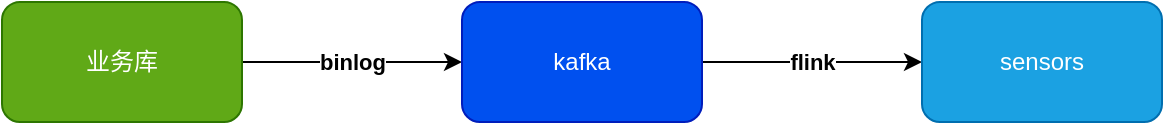 <mxfile version="20.4.0" type="github">
  <diagram id="dV589SYp812eKlmV9Laz" name="第 1 页">
    <mxGraphModel dx="1426" dy="794" grid="1" gridSize="10" guides="1" tooltips="1" connect="1" arrows="1" fold="1" page="1" pageScale="1" pageWidth="827" pageHeight="1169" math="0" shadow="0">
      <root>
        <mxCell id="0" />
        <mxCell id="1" parent="0" />
        <mxCell id="9Rvzb1KdChaz28uZKzUF-3" value="&lt;b&gt;binlog&lt;/b&gt;" style="edgeStyle=orthogonalEdgeStyle;rounded=0;orthogonalLoop=1;jettySize=auto;html=1;" edge="1" parent="1" source="9Rvzb1KdChaz28uZKzUF-1" target="9Rvzb1KdChaz28uZKzUF-2">
          <mxGeometry relative="1" as="geometry" />
        </mxCell>
        <mxCell id="9Rvzb1KdChaz28uZKzUF-1" value="业务库" style="rounded=1;whiteSpace=wrap;html=1;fillColor=#60a917;fontColor=#ffffff;strokeColor=#2D7600;" vertex="1" parent="1">
          <mxGeometry x="110" y="200" width="120" height="60" as="geometry" />
        </mxCell>
        <mxCell id="9Rvzb1KdChaz28uZKzUF-5" value="&lt;b&gt;flink&lt;/b&gt;" style="edgeStyle=orthogonalEdgeStyle;rounded=0;orthogonalLoop=1;jettySize=auto;html=1;" edge="1" parent="1" source="9Rvzb1KdChaz28uZKzUF-2" target="9Rvzb1KdChaz28uZKzUF-4">
          <mxGeometry relative="1" as="geometry" />
        </mxCell>
        <mxCell id="9Rvzb1KdChaz28uZKzUF-2" value="kafka" style="rounded=1;whiteSpace=wrap;html=1;fillColor=#0050ef;fontColor=#ffffff;strokeColor=#001DBC;" vertex="1" parent="1">
          <mxGeometry x="340" y="200" width="120" height="60" as="geometry" />
        </mxCell>
        <mxCell id="9Rvzb1KdChaz28uZKzUF-4" value="sensors" style="rounded=1;whiteSpace=wrap;html=1;fillColor=#1ba1e2;fontColor=#ffffff;strokeColor=#006EAF;" vertex="1" parent="1">
          <mxGeometry x="570" y="200" width="120" height="60" as="geometry" />
        </mxCell>
      </root>
    </mxGraphModel>
  </diagram>
</mxfile>
